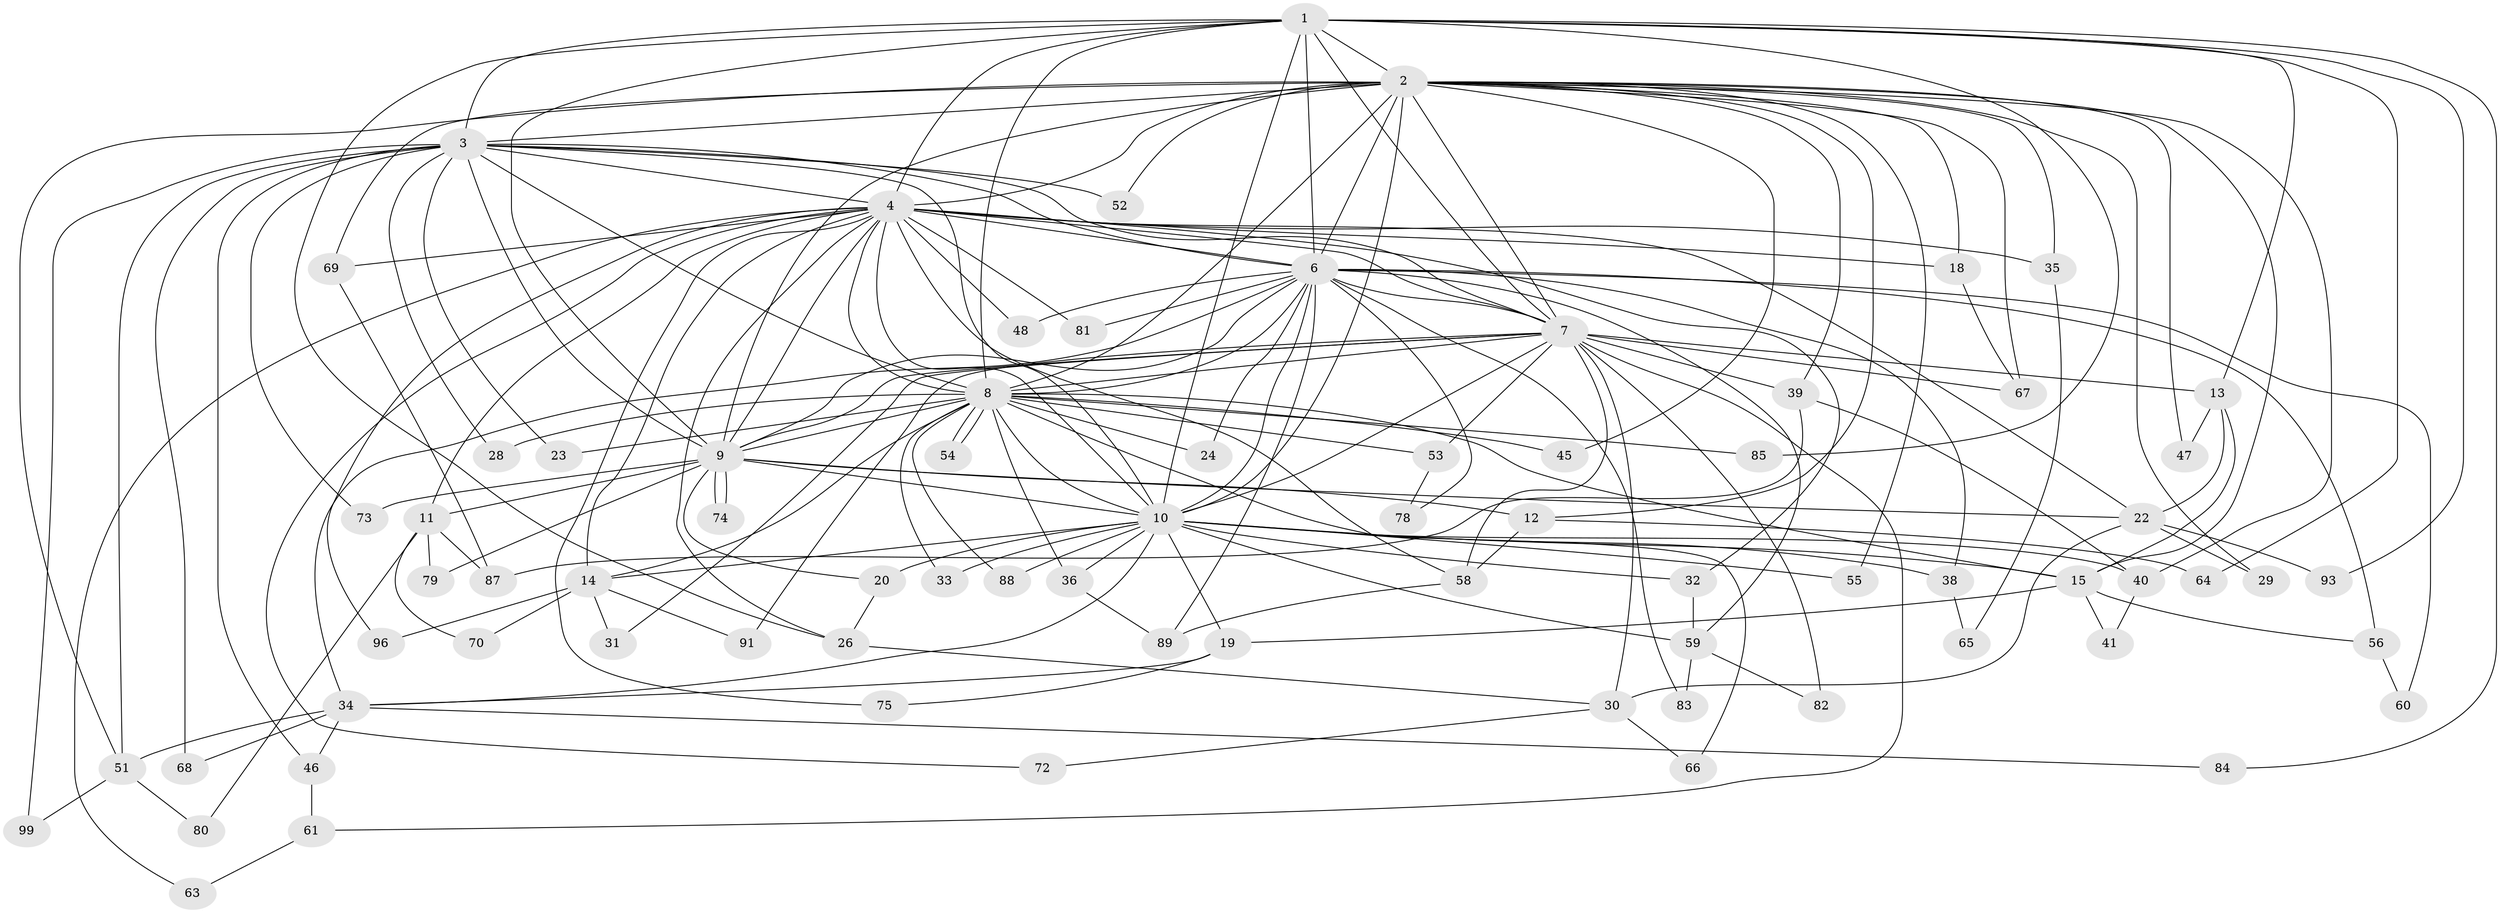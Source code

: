 // Generated by graph-tools (version 1.1) at 2025/23/03/03/25 07:23:46]
// undirected, 75 vertices, 182 edges
graph export_dot {
graph [start="1"]
  node [color=gray90,style=filled];
  1 [super="+50"];
  2 [super="+27"];
  3 [super="+17"];
  4 [super="+5"];
  6 [super="+42"];
  7 [super="+57"];
  8 [super="+21"];
  9 [super="+86"];
  10 [super="+37"];
  11 [super="+44"];
  12;
  13 [super="+98"];
  14 [super="+49"];
  15 [super="+16"];
  18;
  19 [super="+25"];
  20;
  22 [super="+71"];
  23;
  24;
  26;
  28;
  29;
  30 [super="+77"];
  31;
  32;
  33;
  34 [super="+43"];
  35;
  36;
  38;
  39;
  40 [super="+92"];
  41;
  45;
  46;
  47;
  48;
  51 [super="+62"];
  52;
  53;
  54;
  55;
  56;
  58 [super="+76"];
  59 [super="+94"];
  60;
  61;
  63;
  64;
  65;
  66;
  67 [super="+97"];
  68;
  69;
  70;
  72;
  73;
  74;
  75;
  78;
  79;
  80;
  81;
  82;
  83;
  84;
  85;
  87 [super="+95"];
  88;
  89 [super="+90"];
  91;
  93;
  96;
  99;
  1 -- 2;
  1 -- 3;
  1 -- 4 [weight=2];
  1 -- 6;
  1 -- 7;
  1 -- 8;
  1 -- 9;
  1 -- 10;
  1 -- 13;
  1 -- 64;
  1 -- 84;
  1 -- 85;
  1 -- 93;
  1 -- 26;
  2 -- 3 [weight=2];
  2 -- 4 [weight=3];
  2 -- 6;
  2 -- 7;
  2 -- 8;
  2 -- 9;
  2 -- 10;
  2 -- 12;
  2 -- 15;
  2 -- 18;
  2 -- 29;
  2 -- 35;
  2 -- 39;
  2 -- 45;
  2 -- 47;
  2 -- 52;
  2 -- 69;
  2 -- 67;
  2 -- 55;
  2 -- 51;
  2 -- 40;
  3 -- 4 [weight=2];
  3 -- 6;
  3 -- 7;
  3 -- 8;
  3 -- 9;
  3 -- 10;
  3 -- 23;
  3 -- 28;
  3 -- 46;
  3 -- 51;
  3 -- 52;
  3 -- 68;
  3 -- 73;
  3 -- 99;
  4 -- 6 [weight=2];
  4 -- 7 [weight=2];
  4 -- 8 [weight=2];
  4 -- 9 [weight=2];
  4 -- 10 [weight=2];
  4 -- 11;
  4 -- 14;
  4 -- 26;
  4 -- 35;
  4 -- 48;
  4 -- 72;
  4 -- 96;
  4 -- 69;
  4 -- 75;
  4 -- 81;
  4 -- 18;
  4 -- 32;
  4 -- 63;
  4 -- 22;
  4 -- 58;
  6 -- 7;
  6 -- 8;
  6 -- 9;
  6 -- 10 [weight=2];
  6 -- 24;
  6 -- 34;
  6 -- 38;
  6 -- 48;
  6 -- 56;
  6 -- 60;
  6 -- 78;
  6 -- 81;
  6 -- 83;
  6 -- 59;
  6 -- 89;
  7 -- 8;
  7 -- 9;
  7 -- 10 [weight=2];
  7 -- 13;
  7 -- 30;
  7 -- 31;
  7 -- 39;
  7 -- 53;
  7 -- 58;
  7 -- 61;
  7 -- 67;
  7 -- 82;
  7 -- 91;
  8 -- 9 [weight=2];
  8 -- 10;
  8 -- 23;
  8 -- 24;
  8 -- 28;
  8 -- 36;
  8 -- 45;
  8 -- 53;
  8 -- 54;
  8 -- 54;
  8 -- 66;
  8 -- 85;
  8 -- 88;
  8 -- 33;
  8 -- 15;
  8 -- 14;
  9 -- 10 [weight=3];
  9 -- 11 [weight=2];
  9 -- 12;
  9 -- 20;
  9 -- 22;
  9 -- 73;
  9 -- 74;
  9 -- 74;
  9 -- 79;
  10 -- 14;
  10 -- 15;
  10 -- 19 [weight=2];
  10 -- 20;
  10 -- 32;
  10 -- 33;
  10 -- 34;
  10 -- 36;
  10 -- 38;
  10 -- 40;
  10 -- 55;
  10 -- 59;
  10 -- 88;
  11 -- 70;
  11 -- 79;
  11 -- 80;
  11 -- 87;
  12 -- 58;
  12 -- 64;
  13 -- 22;
  13 -- 47;
  13 -- 15;
  14 -- 31;
  14 -- 70;
  14 -- 91;
  14 -- 96;
  15 -- 41;
  15 -- 56;
  15 -- 19;
  18 -- 67;
  19 -- 75;
  19 -- 34;
  20 -- 26;
  22 -- 29;
  22 -- 93;
  22 -- 30;
  26 -- 30;
  30 -- 66;
  30 -- 72;
  32 -- 59;
  34 -- 46;
  34 -- 68;
  34 -- 84;
  34 -- 51;
  35 -- 65;
  36 -- 89;
  38 -- 65;
  39 -- 40;
  39 -- 87;
  40 -- 41;
  46 -- 61;
  51 -- 99;
  51 -- 80;
  53 -- 78;
  56 -- 60;
  58 -- 89;
  59 -- 82;
  59 -- 83;
  61 -- 63;
  69 -- 87;
}
